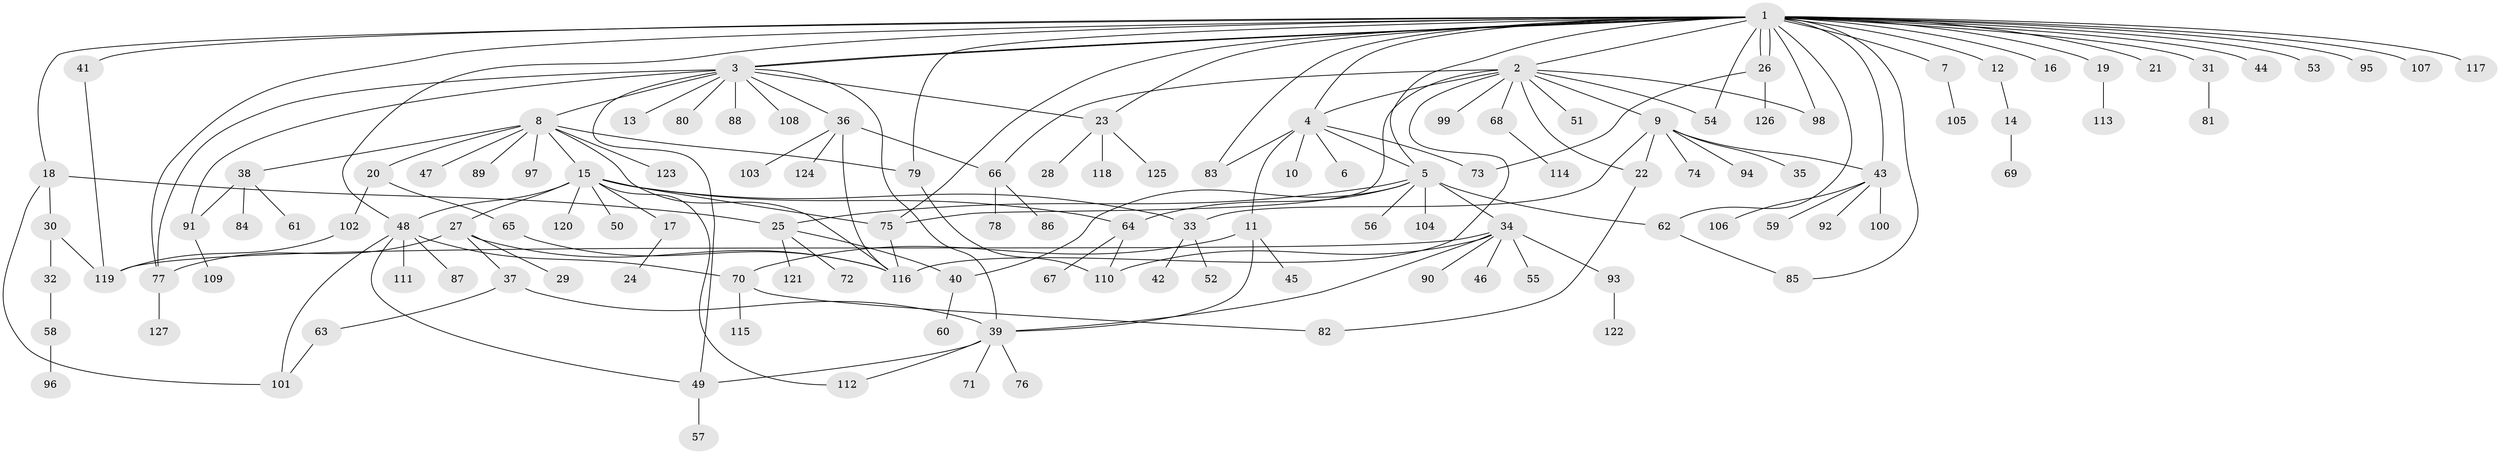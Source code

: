 // Generated by graph-tools (version 1.1) at 2025/14/03/09/25 04:14:31]
// undirected, 127 vertices, 171 edges
graph export_dot {
graph [start="1"]
  node [color=gray90,style=filled];
  1;
  2;
  3;
  4;
  5;
  6;
  7;
  8;
  9;
  10;
  11;
  12;
  13;
  14;
  15;
  16;
  17;
  18;
  19;
  20;
  21;
  22;
  23;
  24;
  25;
  26;
  27;
  28;
  29;
  30;
  31;
  32;
  33;
  34;
  35;
  36;
  37;
  38;
  39;
  40;
  41;
  42;
  43;
  44;
  45;
  46;
  47;
  48;
  49;
  50;
  51;
  52;
  53;
  54;
  55;
  56;
  57;
  58;
  59;
  60;
  61;
  62;
  63;
  64;
  65;
  66;
  67;
  68;
  69;
  70;
  71;
  72;
  73;
  74;
  75;
  76;
  77;
  78;
  79;
  80;
  81;
  82;
  83;
  84;
  85;
  86;
  87;
  88;
  89;
  90;
  91;
  92;
  93;
  94;
  95;
  96;
  97;
  98;
  99;
  100;
  101;
  102;
  103;
  104;
  105;
  106;
  107;
  108;
  109;
  110;
  111;
  112;
  113;
  114;
  115;
  116;
  117;
  118;
  119;
  120;
  121;
  122;
  123;
  124;
  125;
  126;
  127;
  1 -- 2;
  1 -- 3;
  1 -- 3;
  1 -- 4;
  1 -- 5;
  1 -- 7;
  1 -- 12;
  1 -- 16;
  1 -- 18;
  1 -- 19;
  1 -- 21;
  1 -- 23;
  1 -- 26;
  1 -- 26;
  1 -- 31;
  1 -- 41;
  1 -- 43;
  1 -- 44;
  1 -- 48;
  1 -- 53;
  1 -- 54;
  1 -- 62;
  1 -- 75;
  1 -- 77;
  1 -- 79;
  1 -- 83;
  1 -- 85;
  1 -- 95;
  1 -- 98;
  1 -- 107;
  1 -- 117;
  2 -- 4;
  2 -- 9;
  2 -- 22;
  2 -- 51;
  2 -- 54;
  2 -- 66;
  2 -- 68;
  2 -- 75;
  2 -- 98;
  2 -- 99;
  2 -- 116;
  3 -- 8;
  3 -- 13;
  3 -- 23;
  3 -- 36;
  3 -- 39;
  3 -- 49;
  3 -- 77;
  3 -- 80;
  3 -- 88;
  3 -- 91;
  3 -- 108;
  4 -- 5;
  4 -- 6;
  4 -- 10;
  4 -- 11;
  4 -- 73;
  4 -- 83;
  5 -- 25;
  5 -- 34;
  5 -- 40;
  5 -- 56;
  5 -- 62;
  5 -- 64;
  5 -- 104;
  7 -- 105;
  8 -- 15;
  8 -- 20;
  8 -- 38;
  8 -- 47;
  8 -- 79;
  8 -- 89;
  8 -- 97;
  8 -- 116;
  8 -- 123;
  9 -- 22;
  9 -- 33;
  9 -- 35;
  9 -- 43;
  9 -- 74;
  9 -- 94;
  11 -- 39;
  11 -- 45;
  11 -- 70;
  12 -- 14;
  14 -- 69;
  15 -- 17;
  15 -- 27;
  15 -- 33;
  15 -- 48;
  15 -- 50;
  15 -- 64;
  15 -- 75;
  15 -- 112;
  15 -- 120;
  17 -- 24;
  18 -- 25;
  18 -- 30;
  18 -- 101;
  19 -- 113;
  20 -- 65;
  20 -- 102;
  22 -- 82;
  23 -- 28;
  23 -- 118;
  23 -- 125;
  25 -- 40;
  25 -- 72;
  25 -- 121;
  26 -- 73;
  26 -- 126;
  27 -- 29;
  27 -- 37;
  27 -- 77;
  27 -- 116;
  30 -- 32;
  30 -- 119;
  31 -- 81;
  32 -- 58;
  33 -- 42;
  33 -- 52;
  34 -- 39;
  34 -- 46;
  34 -- 55;
  34 -- 90;
  34 -- 93;
  34 -- 110;
  34 -- 119;
  36 -- 66;
  36 -- 103;
  36 -- 116;
  36 -- 124;
  37 -- 39;
  37 -- 63;
  38 -- 61;
  38 -- 84;
  38 -- 91;
  39 -- 49;
  39 -- 71;
  39 -- 76;
  39 -- 112;
  40 -- 60;
  41 -- 119;
  43 -- 59;
  43 -- 92;
  43 -- 100;
  43 -- 106;
  48 -- 49;
  48 -- 70;
  48 -- 87;
  48 -- 101;
  48 -- 111;
  49 -- 57;
  58 -- 96;
  62 -- 85;
  63 -- 101;
  64 -- 67;
  64 -- 110;
  65 -- 116;
  66 -- 78;
  66 -- 86;
  68 -- 114;
  70 -- 82;
  70 -- 115;
  75 -- 116;
  77 -- 127;
  79 -- 110;
  91 -- 109;
  93 -- 122;
  102 -- 119;
}
